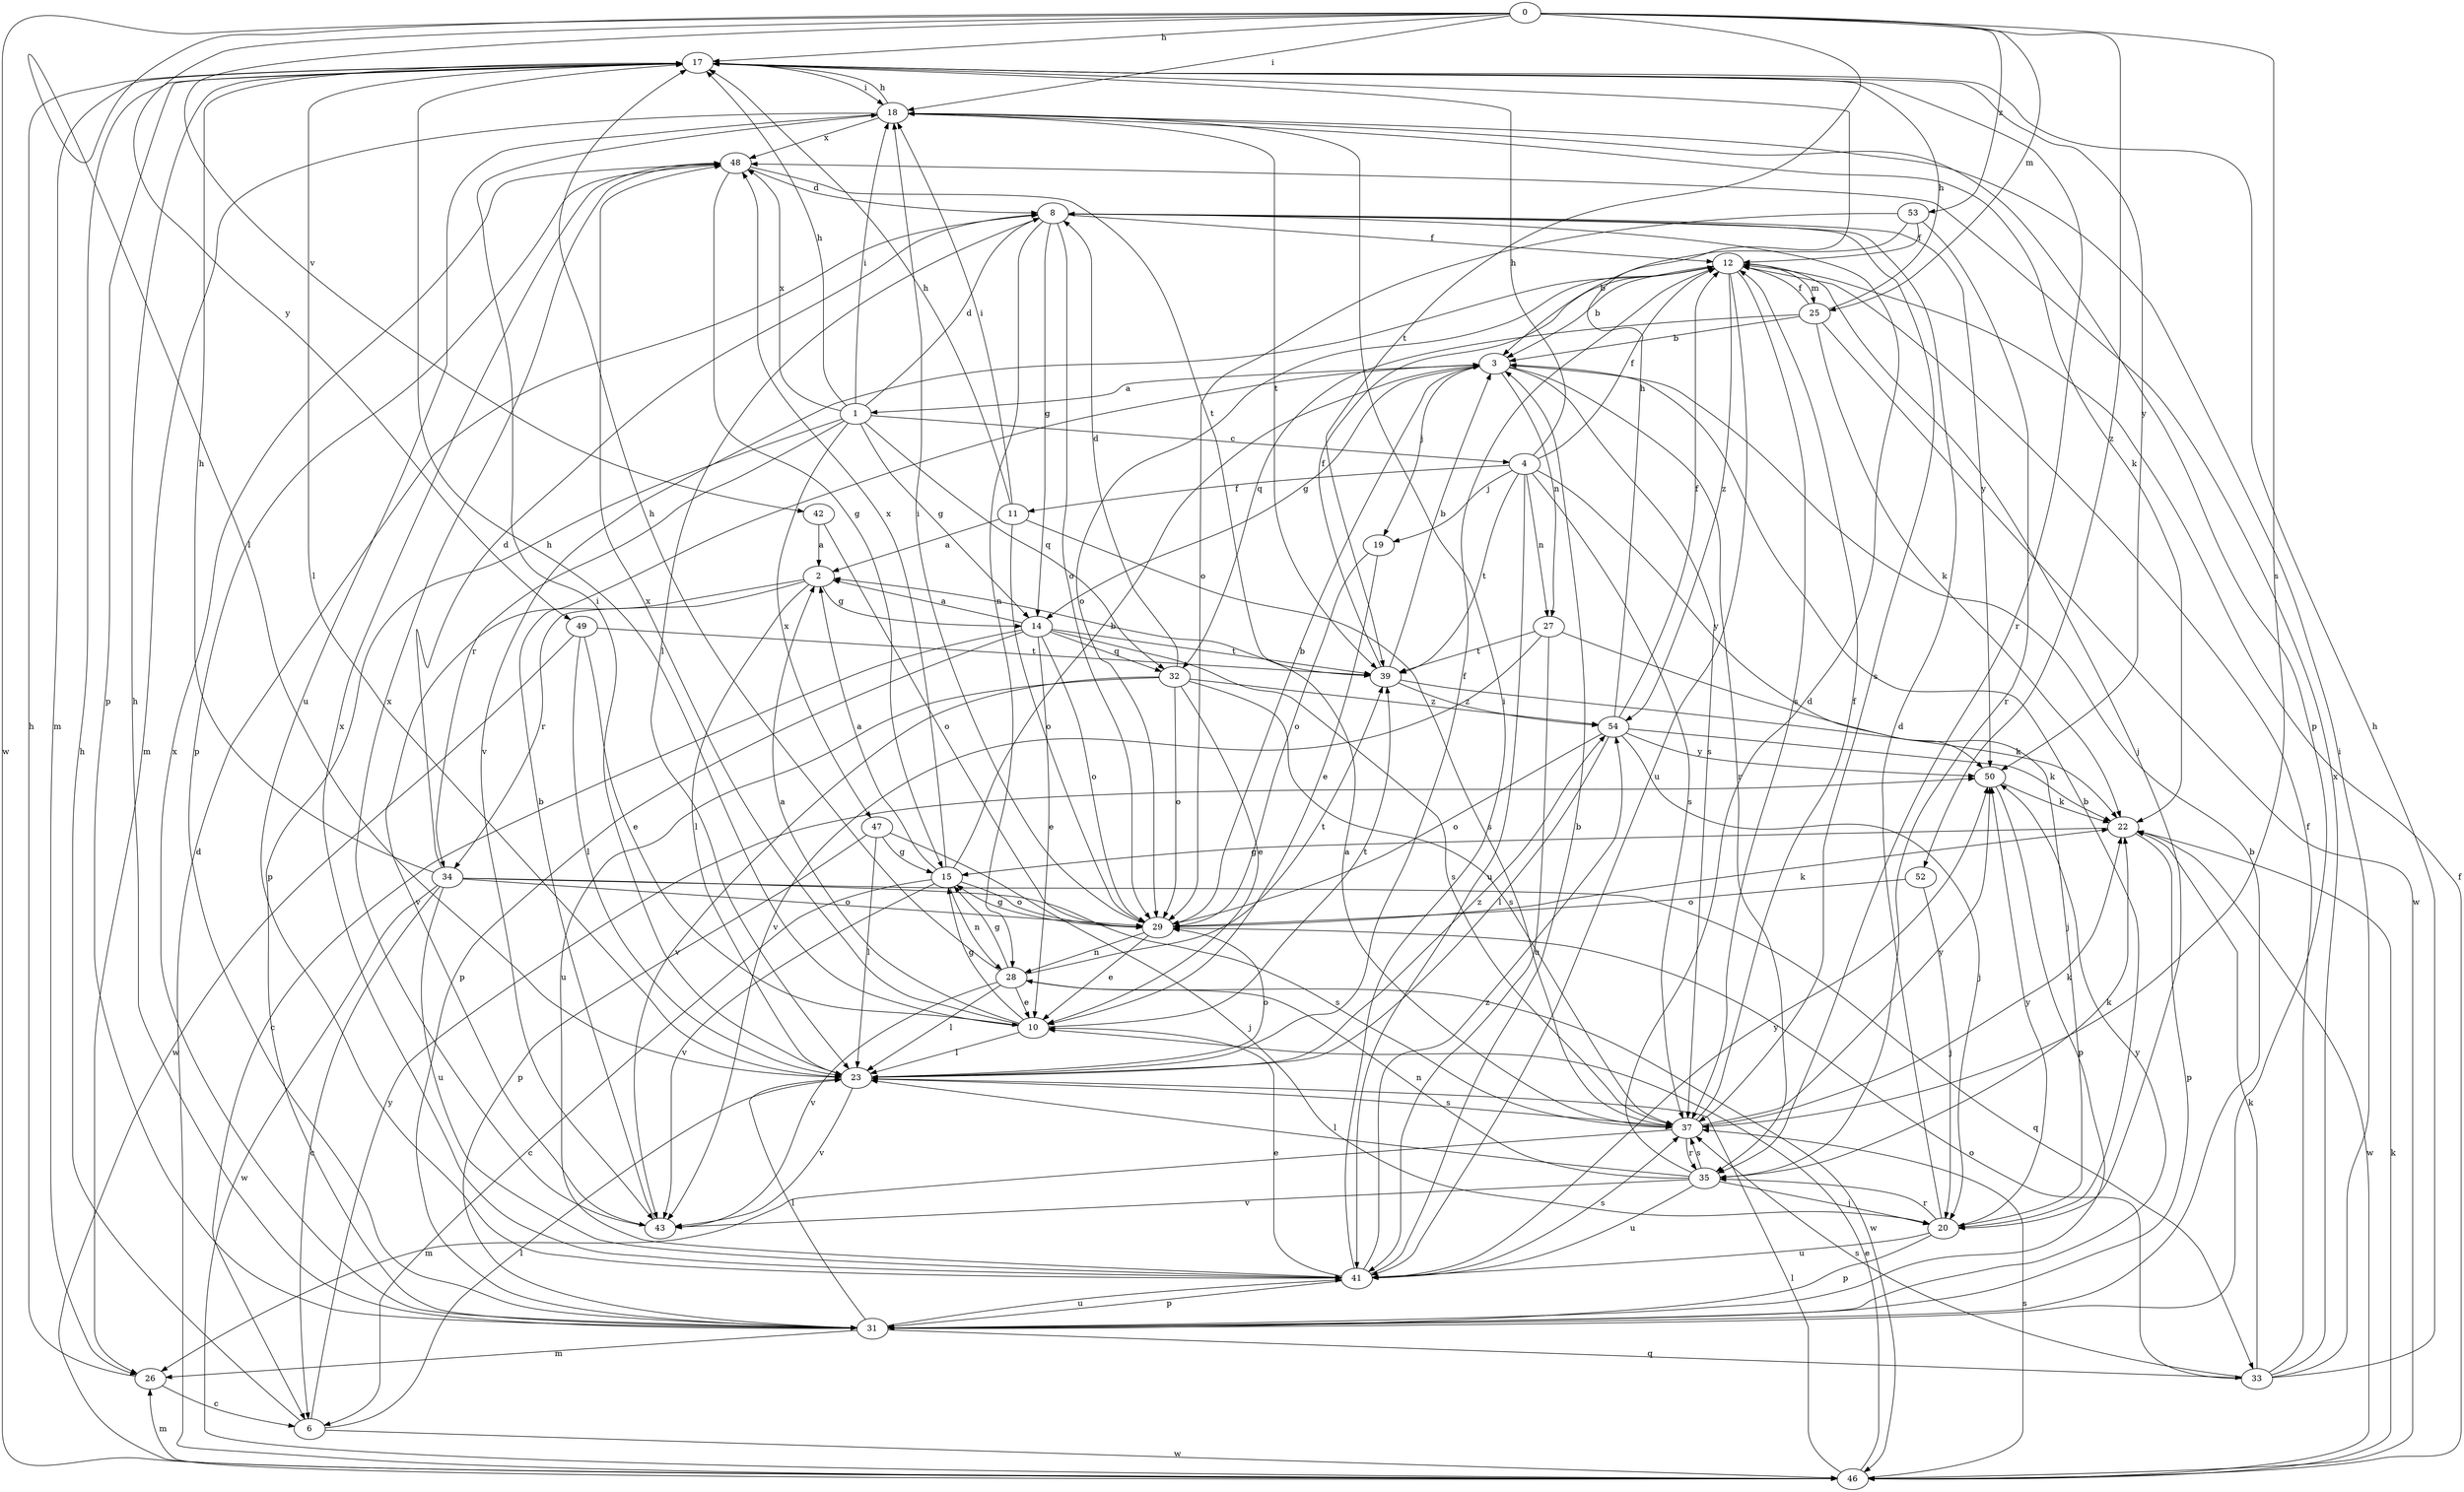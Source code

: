strict digraph  {
0;
1;
2;
3;
4;
6;
8;
10;
11;
12;
14;
15;
17;
18;
19;
20;
22;
23;
25;
26;
27;
28;
29;
31;
32;
33;
34;
35;
37;
39;
41;
42;
43;
46;
47;
48;
49;
50;
52;
53;
54;
0 -> 17  [label=h];
0 -> 18  [label=i];
0 -> 23  [label=l];
0 -> 25  [label=m];
0 -> 37  [label=s];
0 -> 39  [label=t];
0 -> 42  [label=v];
0 -> 46  [label=w];
0 -> 49  [label=y];
0 -> 52  [label=z];
0 -> 53  [label=z];
1 -> 4  [label=c];
1 -> 8  [label=d];
1 -> 14  [label=g];
1 -> 17  [label=h];
1 -> 18  [label=i];
1 -> 31  [label=p];
1 -> 32  [label=q];
1 -> 34  [label=r];
1 -> 47  [label=x];
1 -> 48  [label=x];
2 -> 14  [label=g];
2 -> 23  [label=l];
2 -> 34  [label=r];
2 -> 43  [label=v];
3 -> 1  [label=a];
3 -> 14  [label=g];
3 -> 19  [label=j];
3 -> 27  [label=n];
3 -> 35  [label=r];
3 -> 37  [label=s];
4 -> 11  [label=f];
4 -> 12  [label=f];
4 -> 17  [label=h];
4 -> 19  [label=j];
4 -> 27  [label=n];
4 -> 37  [label=s];
4 -> 39  [label=t];
4 -> 41  [label=u];
4 -> 50  [label=y];
6 -> 17  [label=h];
6 -> 23  [label=l];
6 -> 46  [label=w];
6 -> 50  [label=y];
8 -> 12  [label=f];
8 -> 14  [label=g];
8 -> 23  [label=l];
8 -> 28  [label=n];
8 -> 29  [label=o];
8 -> 37  [label=s];
8 -> 50  [label=y];
10 -> 2  [label=a];
10 -> 15  [label=g];
10 -> 17  [label=h];
10 -> 23  [label=l];
10 -> 39  [label=t];
10 -> 48  [label=x];
11 -> 2  [label=a];
11 -> 17  [label=h];
11 -> 18  [label=i];
11 -> 29  [label=o];
11 -> 37  [label=s];
12 -> 3  [label=b];
12 -> 20  [label=j];
12 -> 25  [label=m];
12 -> 29  [label=o];
12 -> 37  [label=s];
12 -> 41  [label=u];
12 -> 43  [label=v];
12 -> 54  [label=z];
14 -> 2  [label=a];
14 -> 6  [label=c];
14 -> 10  [label=e];
14 -> 29  [label=o];
14 -> 31  [label=p];
14 -> 32  [label=q];
14 -> 37  [label=s];
14 -> 39  [label=t];
15 -> 2  [label=a];
15 -> 3  [label=b];
15 -> 6  [label=c];
15 -> 28  [label=n];
15 -> 29  [label=o];
15 -> 43  [label=v];
15 -> 48  [label=x];
17 -> 18  [label=i];
17 -> 23  [label=l];
17 -> 26  [label=m];
17 -> 31  [label=p];
17 -> 35  [label=r];
17 -> 50  [label=y];
18 -> 17  [label=h];
18 -> 22  [label=k];
18 -> 26  [label=m];
18 -> 31  [label=p];
18 -> 39  [label=t];
18 -> 41  [label=u];
18 -> 48  [label=x];
19 -> 10  [label=e];
19 -> 29  [label=o];
20 -> 3  [label=b];
20 -> 8  [label=d];
20 -> 31  [label=p];
20 -> 35  [label=r];
20 -> 41  [label=u];
20 -> 50  [label=y];
22 -> 15  [label=g];
22 -> 31  [label=p];
22 -> 46  [label=w];
23 -> 12  [label=f];
23 -> 18  [label=i];
23 -> 29  [label=o];
23 -> 37  [label=s];
23 -> 43  [label=v];
23 -> 54  [label=z];
25 -> 3  [label=b];
25 -> 12  [label=f];
25 -> 17  [label=h];
25 -> 22  [label=k];
25 -> 32  [label=q];
25 -> 46  [label=w];
26 -> 6  [label=c];
26 -> 17  [label=h];
27 -> 20  [label=j];
27 -> 39  [label=t];
27 -> 41  [label=u];
27 -> 43  [label=v];
28 -> 10  [label=e];
28 -> 15  [label=g];
28 -> 17  [label=h];
28 -> 23  [label=l];
28 -> 39  [label=t];
28 -> 43  [label=v];
28 -> 46  [label=w];
29 -> 3  [label=b];
29 -> 10  [label=e];
29 -> 15  [label=g];
29 -> 18  [label=i];
29 -> 22  [label=k];
29 -> 28  [label=n];
31 -> 3  [label=b];
31 -> 17  [label=h];
31 -> 23  [label=l];
31 -> 26  [label=m];
31 -> 33  [label=q];
31 -> 41  [label=u];
31 -> 48  [label=x];
31 -> 50  [label=y];
32 -> 8  [label=d];
32 -> 10  [label=e];
32 -> 29  [label=o];
32 -> 37  [label=s];
32 -> 41  [label=u];
32 -> 43  [label=v];
32 -> 54  [label=z];
33 -> 12  [label=f];
33 -> 17  [label=h];
33 -> 18  [label=i];
33 -> 22  [label=k];
33 -> 29  [label=o];
33 -> 37  [label=s];
33 -> 48  [label=x];
34 -> 6  [label=c];
34 -> 8  [label=d];
34 -> 17  [label=h];
34 -> 29  [label=o];
34 -> 33  [label=q];
34 -> 37  [label=s];
34 -> 41  [label=u];
34 -> 46  [label=w];
35 -> 8  [label=d];
35 -> 20  [label=j];
35 -> 22  [label=k];
35 -> 23  [label=l];
35 -> 28  [label=n];
35 -> 37  [label=s];
35 -> 41  [label=u];
35 -> 43  [label=v];
37 -> 2  [label=a];
37 -> 12  [label=f];
37 -> 22  [label=k];
37 -> 26  [label=m];
37 -> 35  [label=r];
37 -> 50  [label=y];
39 -> 3  [label=b];
39 -> 12  [label=f];
39 -> 22  [label=k];
39 -> 54  [label=z];
41 -> 3  [label=b];
41 -> 10  [label=e];
41 -> 18  [label=i];
41 -> 31  [label=p];
41 -> 37  [label=s];
41 -> 48  [label=x];
41 -> 50  [label=y];
41 -> 54  [label=z];
42 -> 2  [label=a];
42 -> 29  [label=o];
43 -> 3  [label=b];
43 -> 48  [label=x];
46 -> 8  [label=d];
46 -> 10  [label=e];
46 -> 12  [label=f];
46 -> 22  [label=k];
46 -> 23  [label=l];
46 -> 26  [label=m];
46 -> 37  [label=s];
47 -> 15  [label=g];
47 -> 20  [label=j];
47 -> 23  [label=l];
47 -> 31  [label=p];
48 -> 8  [label=d];
48 -> 15  [label=g];
48 -> 31  [label=p];
48 -> 39  [label=t];
49 -> 10  [label=e];
49 -> 23  [label=l];
49 -> 39  [label=t];
49 -> 46  [label=w];
50 -> 22  [label=k];
50 -> 31  [label=p];
52 -> 20  [label=j];
52 -> 29  [label=o];
53 -> 3  [label=b];
53 -> 12  [label=f];
53 -> 29  [label=o];
53 -> 35  [label=r];
54 -> 12  [label=f];
54 -> 17  [label=h];
54 -> 20  [label=j];
54 -> 22  [label=k];
54 -> 23  [label=l];
54 -> 29  [label=o];
54 -> 50  [label=y];
}

